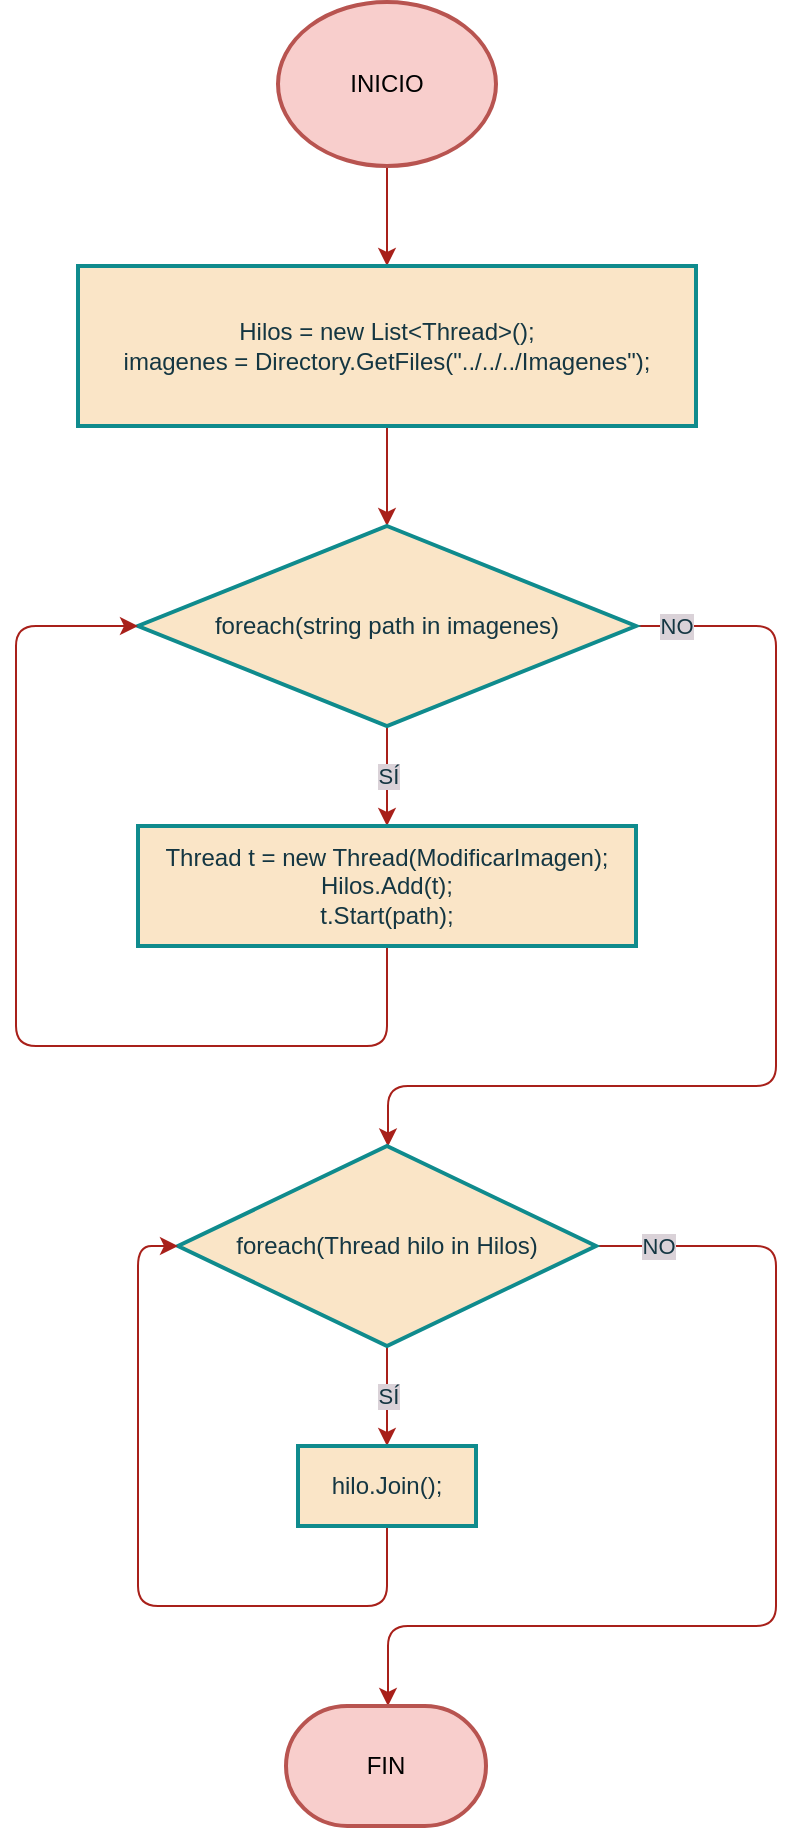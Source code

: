 <mxfile version="13.8.8" type="device"><diagram id="7i2zbecBP9iZpEK4zHKn" name="Page-1"><mxGraphModel dx="850" dy="430" grid="1" gridSize="10" guides="1" tooltips="1" connect="1" arrows="1" fold="1" page="1" pageScale="1" pageWidth="850" pageHeight="1100" background="none" math="0" shadow="0"><root><mxCell id="0"/><mxCell id="1" parent="0"/><mxCell id="AwN1elkkLf_P6aMCWLuJ-3" value="" style="edgeStyle=orthogonalEdgeStyle;orthogonalLoop=1;jettySize=auto;html=1;fontStyle=0;horizontal=1;align=center;fontSize=12;fillColor=#FAE5C7;strokeColor=#A8201A;fontColor=#143642;labelBackgroundColor=#DAD2D8;" edge="1" parent="1" source="AwN1elkkLf_P6aMCWLuJ-1" target="AwN1elkkLf_P6aMCWLuJ-2"><mxGeometry relative="1" as="geometry"/></mxCell><mxCell id="AwN1elkkLf_P6aMCWLuJ-1" value="INICIO" style="strokeWidth=2;html=1;shape=mxgraph.flowchart.start_2;whiteSpace=wrap;fontStyle=0;horizontal=1;align=center;fontSize=12;fillColor=#f8cecc;strokeColor=#b85450;" vertex="1" parent="1"><mxGeometry x="371" y="28" width="109" height="82" as="geometry"/></mxCell><mxCell id="AwN1elkkLf_P6aMCWLuJ-46" value="" style="edgeStyle=orthogonalEdgeStyle;orthogonalLoop=1;jettySize=auto;html=1;strokeColor=#A8201A;fillColor=#FAE5C7;fontColor=#143642;labelBackgroundColor=#DAD2D8;" edge="1" parent="1" source="AwN1elkkLf_P6aMCWLuJ-2" target="AwN1elkkLf_P6aMCWLuJ-45"><mxGeometry relative="1" as="geometry"/></mxCell><mxCell id="AwN1elkkLf_P6aMCWLuJ-2" value="&lt;div style=&quot;font-size: 12px&quot;&gt;&lt;div&gt;Hilos = new List&amp;lt;Thread&amp;gt;();&lt;/div&gt;&lt;div&gt;imagenes = Directory.GetFiles(&quot;../../../Imagenes&quot;);&lt;/div&gt;&lt;/div&gt;" style="whiteSpace=wrap;html=1;strokeWidth=2;fontStyle=0;horizontal=1;align=center;fontSize=12;fillColor=#FAE5C7;strokeColor=#0F8B8D;fontColor=#143642;" vertex="1" parent="1"><mxGeometry x="271" y="160" width="309" height="80" as="geometry"/></mxCell><mxCell id="AwN1elkkLf_P6aMCWLuJ-48" value="SÍ" style="edgeStyle=orthogonalEdgeStyle;orthogonalLoop=1;jettySize=auto;html=1;strokeColor=#A8201A;fillColor=#FAE5C7;fontColor=#143642;labelBackgroundColor=#DAD2D8;" edge="1" parent="1" source="AwN1elkkLf_P6aMCWLuJ-45" target="AwN1elkkLf_P6aMCWLuJ-47"><mxGeometry relative="1" as="geometry"/></mxCell><mxCell id="AwN1elkkLf_P6aMCWLuJ-54" value="NO" style="edgeStyle=orthogonalEdgeStyle;rounded=1;orthogonalLoop=1;jettySize=auto;html=1;strokeColor=#A8201A;fillColor=#FAE5C7;fontColor=#143642;labelBackgroundColor=#DAD2D8;" edge="1" parent="1" source="AwN1elkkLf_P6aMCWLuJ-45" target="AwN1elkkLf_P6aMCWLuJ-53"><mxGeometry x="-0.923" relative="1" as="geometry"><Array as="points"><mxPoint x="620" y="340"/><mxPoint x="620" y="570"/><mxPoint x="426" y="570"/></Array><mxPoint as="offset"/></mxGeometry></mxCell><mxCell id="AwN1elkkLf_P6aMCWLuJ-45" value="foreach(string path in imagenes)" style="rhombus;whiteSpace=wrap;html=1;fontColor=#143642;fontStyle=0;strokeColor=#0F8B8D;strokeWidth=2;fillColor=#FAE5C7;" vertex="1" parent="1"><mxGeometry x="301" y="290" width="249" height="100" as="geometry"/></mxCell><mxCell id="AwN1elkkLf_P6aMCWLuJ-50" value="" style="edgeStyle=orthogonalEdgeStyle;orthogonalLoop=1;jettySize=auto;html=1;strokeColor=#A8201A;fillColor=#FAE5C7;fontColor=#143642;entryX=0;entryY=0.5;entryDx=0;entryDy=0;exitX=0.5;exitY=1;exitDx=0;exitDy=0;labelBackgroundColor=#DAD2D8;" edge="1" parent="1" source="AwN1elkkLf_P6aMCWLuJ-47" target="AwN1elkkLf_P6aMCWLuJ-45"><mxGeometry relative="1" as="geometry"><mxPoint x="410" y="530" as="sourcePoint"/><mxPoint x="425.5" y="570" as="targetPoint"/><Array as="points"><mxPoint x="426" y="550"/><mxPoint x="240" y="550"/><mxPoint x="240" y="340"/></Array></mxGeometry></mxCell><mxCell id="AwN1elkkLf_P6aMCWLuJ-47" value="&lt;div&gt;Thread t = new Thread(ModificarImagen);&lt;/div&gt;&lt;div&gt;Hilos.Add(t);&lt;/div&gt;&lt;div&gt;t.Start(path);&lt;/div&gt;" style="whiteSpace=wrap;html=1;fontColor=#143642;fontStyle=0;strokeColor=#0F8B8D;strokeWidth=2;fillColor=#FAE5C7;" vertex="1" parent="1"><mxGeometry x="301" y="440" width="249" height="60" as="geometry"/></mxCell><mxCell id="AwN1elkkLf_P6aMCWLuJ-56" value="SÍ" style="edgeStyle=orthogonalEdgeStyle;rounded=1;orthogonalLoop=1;jettySize=auto;html=1;strokeColor=#A8201A;fillColor=#FAE5C7;fontColor=#143642;labelBackgroundColor=#DAD2D8;" edge="1" parent="1" source="AwN1elkkLf_P6aMCWLuJ-53" target="AwN1elkkLf_P6aMCWLuJ-55"><mxGeometry relative="1" as="geometry"/></mxCell><mxCell id="AwN1elkkLf_P6aMCWLuJ-60" value="NO" style="edgeStyle=orthogonalEdgeStyle;rounded=1;orthogonalLoop=1;jettySize=auto;html=1;strokeColor=#A8201A;fillColor=#FAE5C7;fontColor=#143642;labelBackgroundColor=#DAD2D8;" edge="1" parent="1" source="AwN1elkkLf_P6aMCWLuJ-53" target="AwN1elkkLf_P6aMCWLuJ-61"><mxGeometry x="-0.881" relative="1" as="geometry"><mxPoint x="425.5" y="880" as="targetPoint"/><Array as="points"><mxPoint x="620" y="650"/><mxPoint x="620" y="840"/><mxPoint x="426" y="840"/></Array><mxPoint as="offset"/></mxGeometry></mxCell><mxCell id="AwN1elkkLf_P6aMCWLuJ-53" value="foreach(Thread hilo in Hilos)" style="rhombus;whiteSpace=wrap;html=1;fontColor=#143642;fontStyle=0;strokeColor=#0F8B8D;strokeWidth=2;fillColor=#FAE5C7;" vertex="1" parent="1"><mxGeometry x="321" y="600" width="209" height="100" as="geometry"/></mxCell><mxCell id="AwN1elkkLf_P6aMCWLuJ-58" value="" style="edgeStyle=orthogonalEdgeStyle;rounded=1;orthogonalLoop=1;jettySize=auto;html=1;strokeColor=#A8201A;fillColor=#FAE5C7;fontColor=#143642;entryX=0;entryY=0.5;entryDx=0;entryDy=0;labelBackgroundColor=#DAD2D8;" edge="1" parent="1" source="AwN1elkkLf_P6aMCWLuJ-55" target="AwN1elkkLf_P6aMCWLuJ-53"><mxGeometry relative="1" as="geometry"><mxPoint x="425.5" y="860" as="targetPoint"/><Array as="points"><mxPoint x="426" y="830"/><mxPoint x="301" y="830"/><mxPoint x="301" y="650"/></Array></mxGeometry></mxCell><mxCell id="AwN1elkkLf_P6aMCWLuJ-55" value="hilo.Join();" style="whiteSpace=wrap;html=1;fontColor=#143642;fontStyle=0;strokeColor=#0F8B8D;strokeWidth=2;fillColor=#FAE5C7;" vertex="1" parent="1"><mxGeometry x="381" y="750" width="89" height="40" as="geometry"/></mxCell><mxCell id="AwN1elkkLf_P6aMCWLuJ-61" value="FIN" style="strokeWidth=2;html=1;shape=mxgraph.flowchart.terminator;whiteSpace=wrap;fillColor=#f8cecc;strokeColor=#b85450;" vertex="1" parent="1"><mxGeometry x="375" y="880" width="100" height="60" as="geometry"/></mxCell></root></mxGraphModel></diagram></mxfile>